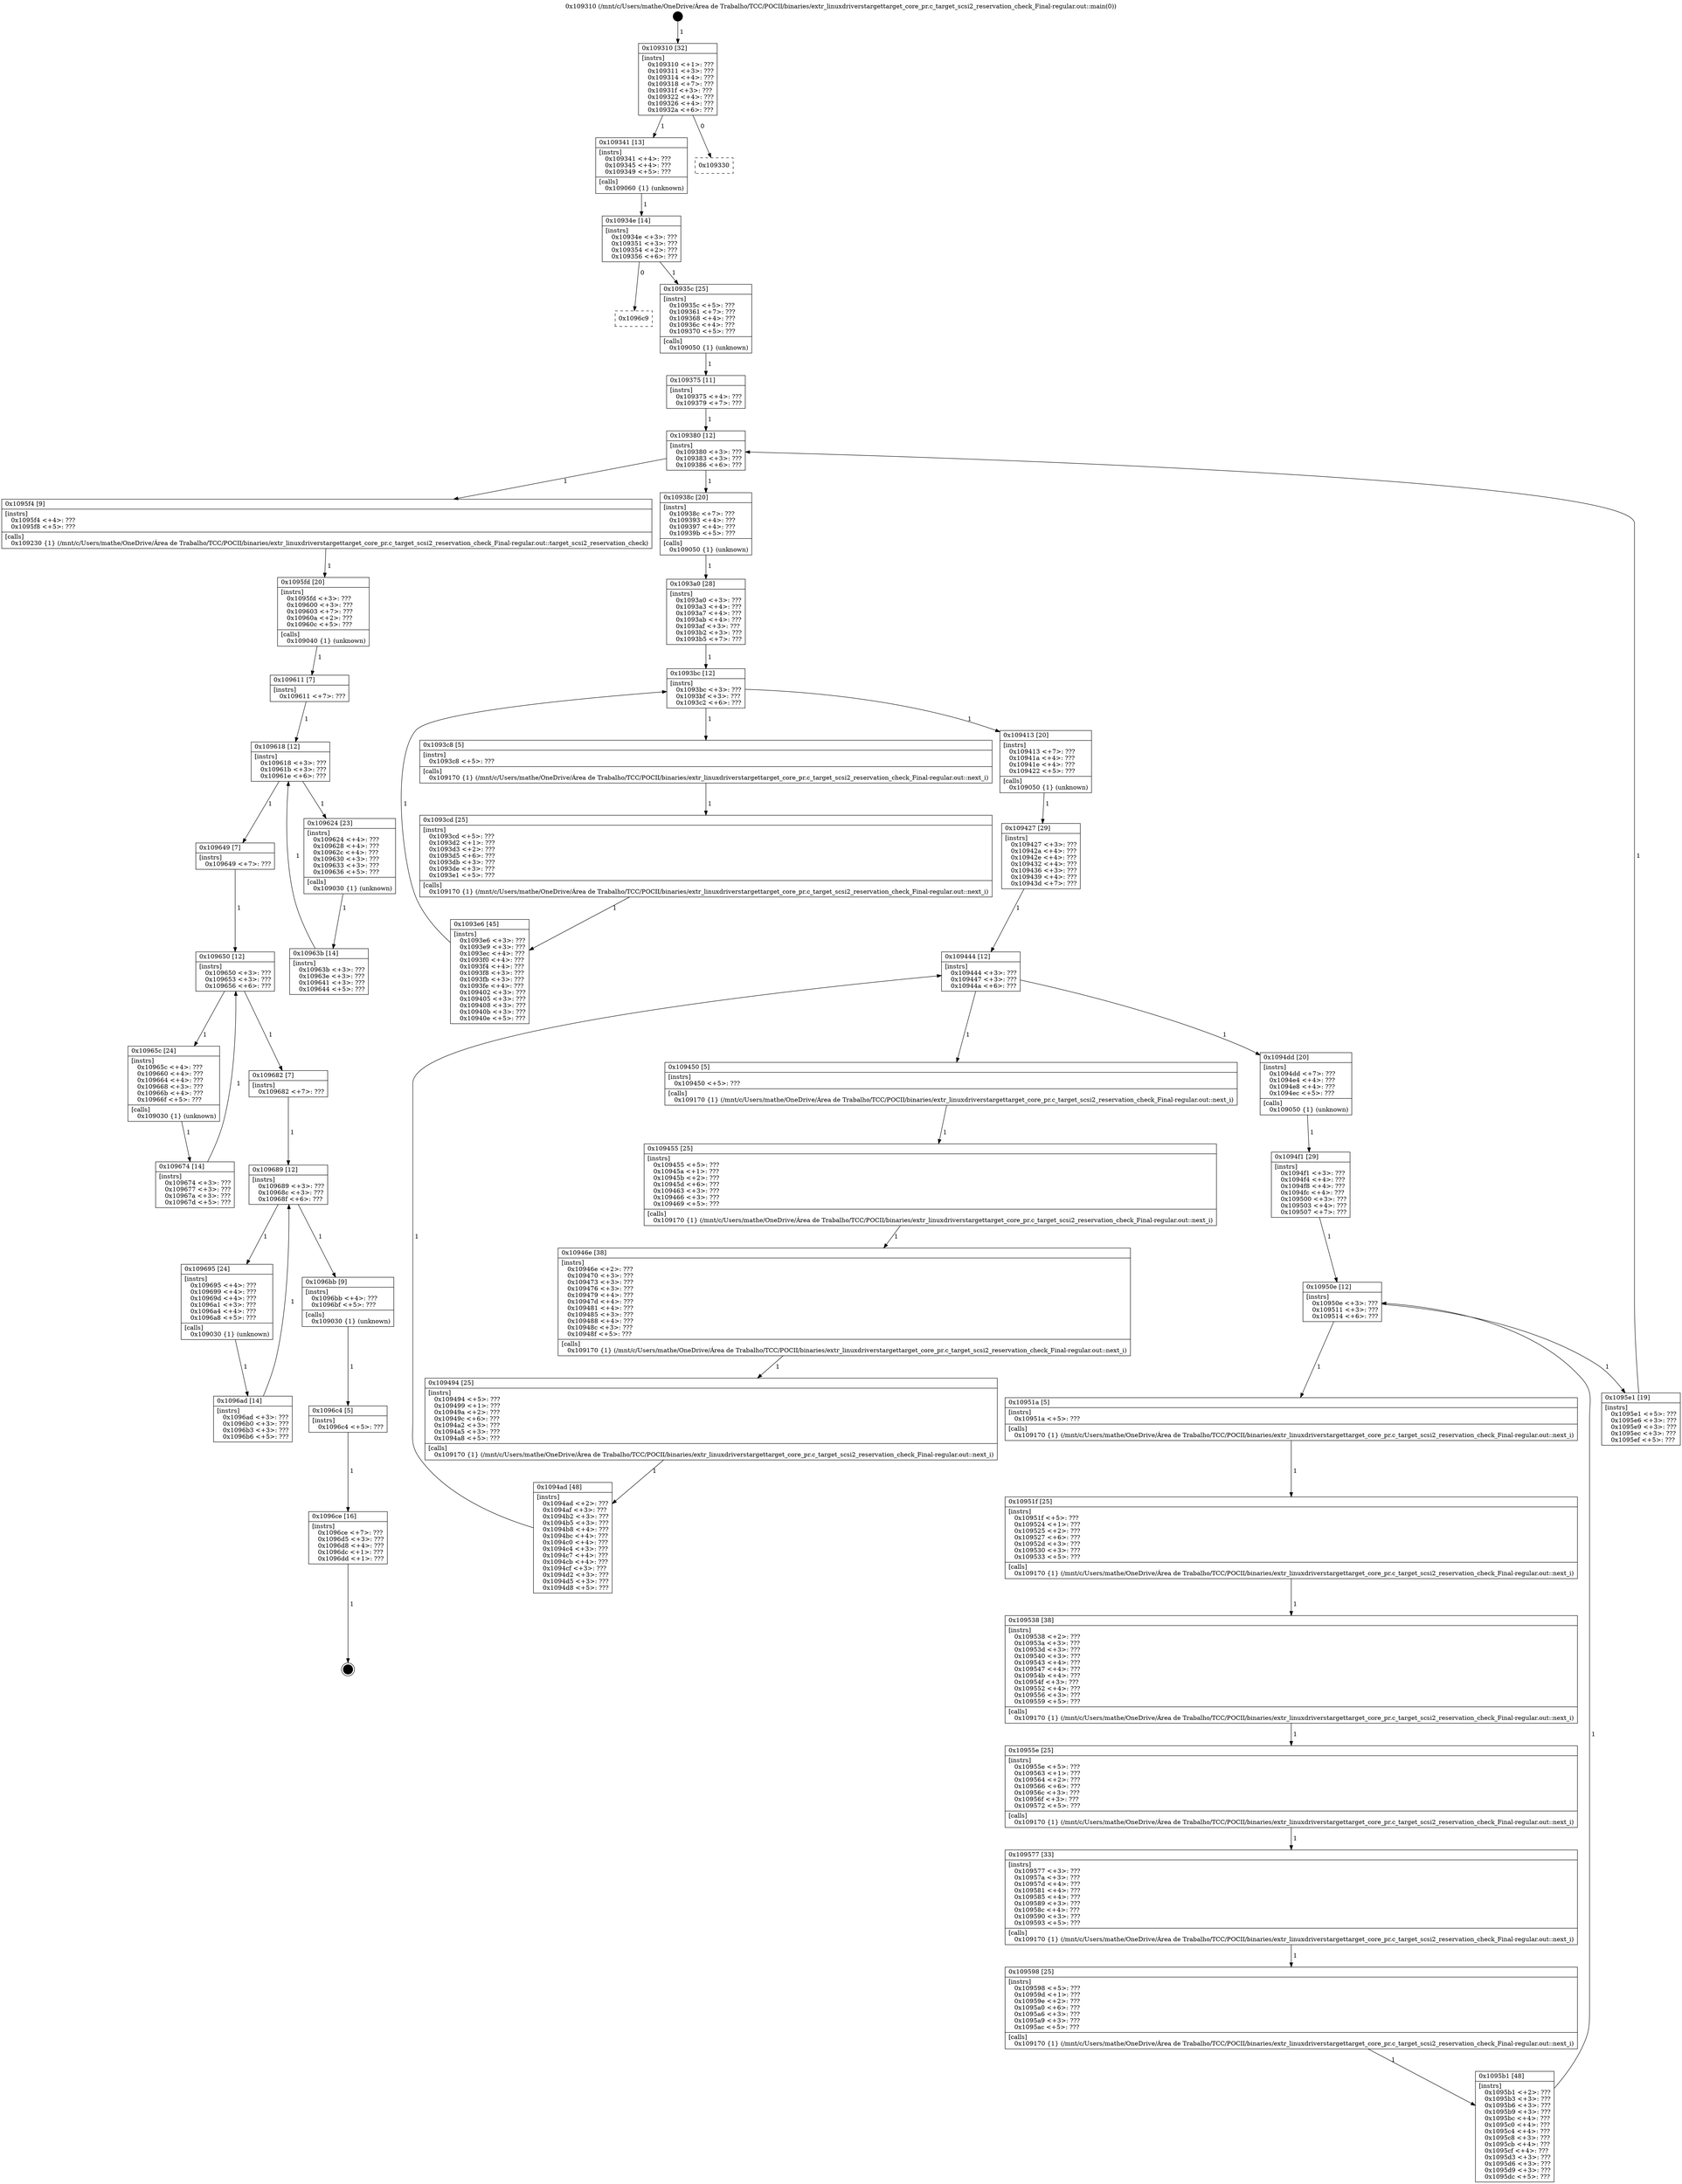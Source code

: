 digraph "0x109310" {
  label = "0x109310 (/mnt/c/Users/mathe/OneDrive/Área de Trabalho/TCC/POCII/binaries/extr_linuxdriverstargettarget_core_pr.c_target_scsi2_reservation_check_Final-regular.out::main(0))"
  labelloc = "t"
  node[shape=record]

  Entry [label="",width=0.3,height=0.3,shape=circle,fillcolor=black,style=filled]
  "0x109310" [label="{
     0x109310 [32]\l
     | [instrs]\l
     &nbsp;&nbsp;0x109310 \<+1\>: ???\l
     &nbsp;&nbsp;0x109311 \<+3\>: ???\l
     &nbsp;&nbsp;0x109314 \<+4\>: ???\l
     &nbsp;&nbsp;0x109318 \<+7\>: ???\l
     &nbsp;&nbsp;0x10931f \<+3\>: ???\l
     &nbsp;&nbsp;0x109322 \<+4\>: ???\l
     &nbsp;&nbsp;0x109326 \<+4\>: ???\l
     &nbsp;&nbsp;0x10932a \<+6\>: ???\l
  }"]
  "0x109341" [label="{
     0x109341 [13]\l
     | [instrs]\l
     &nbsp;&nbsp;0x109341 \<+4\>: ???\l
     &nbsp;&nbsp;0x109345 \<+4\>: ???\l
     &nbsp;&nbsp;0x109349 \<+5\>: ???\l
     | [calls]\l
     &nbsp;&nbsp;0x109060 \{1\} (unknown)\l
  }"]
  "0x109330" [label="{
     0x109330\l
  }", style=dashed]
  "0x10934e" [label="{
     0x10934e [14]\l
     | [instrs]\l
     &nbsp;&nbsp;0x10934e \<+3\>: ???\l
     &nbsp;&nbsp;0x109351 \<+3\>: ???\l
     &nbsp;&nbsp;0x109354 \<+2\>: ???\l
     &nbsp;&nbsp;0x109356 \<+6\>: ???\l
  }"]
  "0x1096c9" [label="{
     0x1096c9\l
  }", style=dashed]
  "0x10935c" [label="{
     0x10935c [25]\l
     | [instrs]\l
     &nbsp;&nbsp;0x10935c \<+5\>: ???\l
     &nbsp;&nbsp;0x109361 \<+7\>: ???\l
     &nbsp;&nbsp;0x109368 \<+4\>: ???\l
     &nbsp;&nbsp;0x10936c \<+4\>: ???\l
     &nbsp;&nbsp;0x109370 \<+5\>: ???\l
     | [calls]\l
     &nbsp;&nbsp;0x109050 \{1\} (unknown)\l
  }"]
  Exit [label="",width=0.3,height=0.3,shape=circle,fillcolor=black,style=filled,peripheries=2]
  "0x109380" [label="{
     0x109380 [12]\l
     | [instrs]\l
     &nbsp;&nbsp;0x109380 \<+3\>: ???\l
     &nbsp;&nbsp;0x109383 \<+3\>: ???\l
     &nbsp;&nbsp;0x109386 \<+6\>: ???\l
  }"]
  "0x1095f4" [label="{
     0x1095f4 [9]\l
     | [instrs]\l
     &nbsp;&nbsp;0x1095f4 \<+4\>: ???\l
     &nbsp;&nbsp;0x1095f8 \<+5\>: ???\l
     | [calls]\l
     &nbsp;&nbsp;0x109230 \{1\} (/mnt/c/Users/mathe/OneDrive/Área de Trabalho/TCC/POCII/binaries/extr_linuxdriverstargettarget_core_pr.c_target_scsi2_reservation_check_Final-regular.out::target_scsi2_reservation_check)\l
  }"]
  "0x10938c" [label="{
     0x10938c [20]\l
     | [instrs]\l
     &nbsp;&nbsp;0x10938c \<+7\>: ???\l
     &nbsp;&nbsp;0x109393 \<+4\>: ???\l
     &nbsp;&nbsp;0x109397 \<+4\>: ???\l
     &nbsp;&nbsp;0x10939b \<+5\>: ???\l
     | [calls]\l
     &nbsp;&nbsp;0x109050 \{1\} (unknown)\l
  }"]
  "0x1093bc" [label="{
     0x1093bc [12]\l
     | [instrs]\l
     &nbsp;&nbsp;0x1093bc \<+3\>: ???\l
     &nbsp;&nbsp;0x1093bf \<+3\>: ???\l
     &nbsp;&nbsp;0x1093c2 \<+6\>: ???\l
  }"]
  "0x109413" [label="{
     0x109413 [20]\l
     | [instrs]\l
     &nbsp;&nbsp;0x109413 \<+7\>: ???\l
     &nbsp;&nbsp;0x10941a \<+4\>: ???\l
     &nbsp;&nbsp;0x10941e \<+4\>: ???\l
     &nbsp;&nbsp;0x109422 \<+5\>: ???\l
     | [calls]\l
     &nbsp;&nbsp;0x109050 \{1\} (unknown)\l
  }"]
  "0x1093c8" [label="{
     0x1093c8 [5]\l
     | [instrs]\l
     &nbsp;&nbsp;0x1093c8 \<+5\>: ???\l
     | [calls]\l
     &nbsp;&nbsp;0x109170 \{1\} (/mnt/c/Users/mathe/OneDrive/Área de Trabalho/TCC/POCII/binaries/extr_linuxdriverstargettarget_core_pr.c_target_scsi2_reservation_check_Final-regular.out::next_i)\l
  }"]
  "0x1093cd" [label="{
     0x1093cd [25]\l
     | [instrs]\l
     &nbsp;&nbsp;0x1093cd \<+5\>: ???\l
     &nbsp;&nbsp;0x1093d2 \<+1\>: ???\l
     &nbsp;&nbsp;0x1093d3 \<+2\>: ???\l
     &nbsp;&nbsp;0x1093d5 \<+6\>: ???\l
     &nbsp;&nbsp;0x1093db \<+3\>: ???\l
     &nbsp;&nbsp;0x1093de \<+3\>: ???\l
     &nbsp;&nbsp;0x1093e1 \<+5\>: ???\l
     | [calls]\l
     &nbsp;&nbsp;0x109170 \{1\} (/mnt/c/Users/mathe/OneDrive/Área de Trabalho/TCC/POCII/binaries/extr_linuxdriverstargettarget_core_pr.c_target_scsi2_reservation_check_Final-regular.out::next_i)\l
  }"]
  "0x1093e6" [label="{
     0x1093e6 [45]\l
     | [instrs]\l
     &nbsp;&nbsp;0x1093e6 \<+3\>: ???\l
     &nbsp;&nbsp;0x1093e9 \<+3\>: ???\l
     &nbsp;&nbsp;0x1093ec \<+4\>: ???\l
     &nbsp;&nbsp;0x1093f0 \<+4\>: ???\l
     &nbsp;&nbsp;0x1093f4 \<+4\>: ???\l
     &nbsp;&nbsp;0x1093f8 \<+3\>: ???\l
     &nbsp;&nbsp;0x1093fb \<+3\>: ???\l
     &nbsp;&nbsp;0x1093fe \<+4\>: ???\l
     &nbsp;&nbsp;0x109402 \<+3\>: ???\l
     &nbsp;&nbsp;0x109405 \<+3\>: ???\l
     &nbsp;&nbsp;0x109408 \<+3\>: ???\l
     &nbsp;&nbsp;0x10940b \<+3\>: ???\l
     &nbsp;&nbsp;0x10940e \<+5\>: ???\l
  }"]
  "0x1093a0" [label="{
     0x1093a0 [28]\l
     | [instrs]\l
     &nbsp;&nbsp;0x1093a0 \<+3\>: ???\l
     &nbsp;&nbsp;0x1093a3 \<+4\>: ???\l
     &nbsp;&nbsp;0x1093a7 \<+4\>: ???\l
     &nbsp;&nbsp;0x1093ab \<+4\>: ???\l
     &nbsp;&nbsp;0x1093af \<+3\>: ???\l
     &nbsp;&nbsp;0x1093b2 \<+3\>: ???\l
     &nbsp;&nbsp;0x1093b5 \<+7\>: ???\l
  }"]
  "0x109444" [label="{
     0x109444 [12]\l
     | [instrs]\l
     &nbsp;&nbsp;0x109444 \<+3\>: ???\l
     &nbsp;&nbsp;0x109447 \<+3\>: ???\l
     &nbsp;&nbsp;0x10944a \<+6\>: ???\l
  }"]
  "0x1094dd" [label="{
     0x1094dd [20]\l
     | [instrs]\l
     &nbsp;&nbsp;0x1094dd \<+7\>: ???\l
     &nbsp;&nbsp;0x1094e4 \<+4\>: ???\l
     &nbsp;&nbsp;0x1094e8 \<+4\>: ???\l
     &nbsp;&nbsp;0x1094ec \<+5\>: ???\l
     | [calls]\l
     &nbsp;&nbsp;0x109050 \{1\} (unknown)\l
  }"]
  "0x109450" [label="{
     0x109450 [5]\l
     | [instrs]\l
     &nbsp;&nbsp;0x109450 \<+5\>: ???\l
     | [calls]\l
     &nbsp;&nbsp;0x109170 \{1\} (/mnt/c/Users/mathe/OneDrive/Área de Trabalho/TCC/POCII/binaries/extr_linuxdriverstargettarget_core_pr.c_target_scsi2_reservation_check_Final-regular.out::next_i)\l
  }"]
  "0x109455" [label="{
     0x109455 [25]\l
     | [instrs]\l
     &nbsp;&nbsp;0x109455 \<+5\>: ???\l
     &nbsp;&nbsp;0x10945a \<+1\>: ???\l
     &nbsp;&nbsp;0x10945b \<+2\>: ???\l
     &nbsp;&nbsp;0x10945d \<+6\>: ???\l
     &nbsp;&nbsp;0x109463 \<+3\>: ???\l
     &nbsp;&nbsp;0x109466 \<+3\>: ???\l
     &nbsp;&nbsp;0x109469 \<+5\>: ???\l
     | [calls]\l
     &nbsp;&nbsp;0x109170 \{1\} (/mnt/c/Users/mathe/OneDrive/Área de Trabalho/TCC/POCII/binaries/extr_linuxdriverstargettarget_core_pr.c_target_scsi2_reservation_check_Final-regular.out::next_i)\l
  }"]
  "0x10946e" [label="{
     0x10946e [38]\l
     | [instrs]\l
     &nbsp;&nbsp;0x10946e \<+2\>: ???\l
     &nbsp;&nbsp;0x109470 \<+3\>: ???\l
     &nbsp;&nbsp;0x109473 \<+3\>: ???\l
     &nbsp;&nbsp;0x109476 \<+3\>: ???\l
     &nbsp;&nbsp;0x109479 \<+4\>: ???\l
     &nbsp;&nbsp;0x10947d \<+4\>: ???\l
     &nbsp;&nbsp;0x109481 \<+4\>: ???\l
     &nbsp;&nbsp;0x109485 \<+3\>: ???\l
     &nbsp;&nbsp;0x109488 \<+4\>: ???\l
     &nbsp;&nbsp;0x10948c \<+3\>: ???\l
     &nbsp;&nbsp;0x10948f \<+5\>: ???\l
     | [calls]\l
     &nbsp;&nbsp;0x109170 \{1\} (/mnt/c/Users/mathe/OneDrive/Área de Trabalho/TCC/POCII/binaries/extr_linuxdriverstargettarget_core_pr.c_target_scsi2_reservation_check_Final-regular.out::next_i)\l
  }"]
  "0x109494" [label="{
     0x109494 [25]\l
     | [instrs]\l
     &nbsp;&nbsp;0x109494 \<+5\>: ???\l
     &nbsp;&nbsp;0x109499 \<+1\>: ???\l
     &nbsp;&nbsp;0x10949a \<+2\>: ???\l
     &nbsp;&nbsp;0x10949c \<+6\>: ???\l
     &nbsp;&nbsp;0x1094a2 \<+3\>: ???\l
     &nbsp;&nbsp;0x1094a5 \<+3\>: ???\l
     &nbsp;&nbsp;0x1094a8 \<+5\>: ???\l
     | [calls]\l
     &nbsp;&nbsp;0x109170 \{1\} (/mnt/c/Users/mathe/OneDrive/Área de Trabalho/TCC/POCII/binaries/extr_linuxdriverstargettarget_core_pr.c_target_scsi2_reservation_check_Final-regular.out::next_i)\l
  }"]
  "0x1094ad" [label="{
     0x1094ad [48]\l
     | [instrs]\l
     &nbsp;&nbsp;0x1094ad \<+2\>: ???\l
     &nbsp;&nbsp;0x1094af \<+3\>: ???\l
     &nbsp;&nbsp;0x1094b2 \<+3\>: ???\l
     &nbsp;&nbsp;0x1094b5 \<+3\>: ???\l
     &nbsp;&nbsp;0x1094b8 \<+4\>: ???\l
     &nbsp;&nbsp;0x1094bc \<+4\>: ???\l
     &nbsp;&nbsp;0x1094c0 \<+4\>: ???\l
     &nbsp;&nbsp;0x1094c4 \<+3\>: ???\l
     &nbsp;&nbsp;0x1094c7 \<+4\>: ???\l
     &nbsp;&nbsp;0x1094cb \<+4\>: ???\l
     &nbsp;&nbsp;0x1094cf \<+3\>: ???\l
     &nbsp;&nbsp;0x1094d2 \<+3\>: ???\l
     &nbsp;&nbsp;0x1094d5 \<+3\>: ???\l
     &nbsp;&nbsp;0x1094d8 \<+5\>: ???\l
  }"]
  "0x109427" [label="{
     0x109427 [29]\l
     | [instrs]\l
     &nbsp;&nbsp;0x109427 \<+3\>: ???\l
     &nbsp;&nbsp;0x10942a \<+4\>: ???\l
     &nbsp;&nbsp;0x10942e \<+4\>: ???\l
     &nbsp;&nbsp;0x109432 \<+4\>: ???\l
     &nbsp;&nbsp;0x109436 \<+3\>: ???\l
     &nbsp;&nbsp;0x109439 \<+4\>: ???\l
     &nbsp;&nbsp;0x10943d \<+7\>: ???\l
  }"]
  "0x10950e" [label="{
     0x10950e [12]\l
     | [instrs]\l
     &nbsp;&nbsp;0x10950e \<+3\>: ???\l
     &nbsp;&nbsp;0x109511 \<+3\>: ???\l
     &nbsp;&nbsp;0x109514 \<+6\>: ???\l
  }"]
  "0x1095e1" [label="{
     0x1095e1 [19]\l
     | [instrs]\l
     &nbsp;&nbsp;0x1095e1 \<+5\>: ???\l
     &nbsp;&nbsp;0x1095e6 \<+3\>: ???\l
     &nbsp;&nbsp;0x1095e9 \<+3\>: ???\l
     &nbsp;&nbsp;0x1095ec \<+3\>: ???\l
     &nbsp;&nbsp;0x1095ef \<+5\>: ???\l
  }"]
  "0x10951a" [label="{
     0x10951a [5]\l
     | [instrs]\l
     &nbsp;&nbsp;0x10951a \<+5\>: ???\l
     | [calls]\l
     &nbsp;&nbsp;0x109170 \{1\} (/mnt/c/Users/mathe/OneDrive/Área de Trabalho/TCC/POCII/binaries/extr_linuxdriverstargettarget_core_pr.c_target_scsi2_reservation_check_Final-regular.out::next_i)\l
  }"]
  "0x10951f" [label="{
     0x10951f [25]\l
     | [instrs]\l
     &nbsp;&nbsp;0x10951f \<+5\>: ???\l
     &nbsp;&nbsp;0x109524 \<+1\>: ???\l
     &nbsp;&nbsp;0x109525 \<+2\>: ???\l
     &nbsp;&nbsp;0x109527 \<+6\>: ???\l
     &nbsp;&nbsp;0x10952d \<+3\>: ???\l
     &nbsp;&nbsp;0x109530 \<+3\>: ???\l
     &nbsp;&nbsp;0x109533 \<+5\>: ???\l
     | [calls]\l
     &nbsp;&nbsp;0x109170 \{1\} (/mnt/c/Users/mathe/OneDrive/Área de Trabalho/TCC/POCII/binaries/extr_linuxdriverstargettarget_core_pr.c_target_scsi2_reservation_check_Final-regular.out::next_i)\l
  }"]
  "0x109538" [label="{
     0x109538 [38]\l
     | [instrs]\l
     &nbsp;&nbsp;0x109538 \<+2\>: ???\l
     &nbsp;&nbsp;0x10953a \<+3\>: ???\l
     &nbsp;&nbsp;0x10953d \<+3\>: ???\l
     &nbsp;&nbsp;0x109540 \<+3\>: ???\l
     &nbsp;&nbsp;0x109543 \<+4\>: ???\l
     &nbsp;&nbsp;0x109547 \<+4\>: ???\l
     &nbsp;&nbsp;0x10954b \<+4\>: ???\l
     &nbsp;&nbsp;0x10954f \<+3\>: ???\l
     &nbsp;&nbsp;0x109552 \<+4\>: ???\l
     &nbsp;&nbsp;0x109556 \<+3\>: ???\l
     &nbsp;&nbsp;0x109559 \<+5\>: ???\l
     | [calls]\l
     &nbsp;&nbsp;0x109170 \{1\} (/mnt/c/Users/mathe/OneDrive/Área de Trabalho/TCC/POCII/binaries/extr_linuxdriverstargettarget_core_pr.c_target_scsi2_reservation_check_Final-regular.out::next_i)\l
  }"]
  "0x10955e" [label="{
     0x10955e [25]\l
     | [instrs]\l
     &nbsp;&nbsp;0x10955e \<+5\>: ???\l
     &nbsp;&nbsp;0x109563 \<+1\>: ???\l
     &nbsp;&nbsp;0x109564 \<+2\>: ???\l
     &nbsp;&nbsp;0x109566 \<+6\>: ???\l
     &nbsp;&nbsp;0x10956c \<+3\>: ???\l
     &nbsp;&nbsp;0x10956f \<+3\>: ???\l
     &nbsp;&nbsp;0x109572 \<+5\>: ???\l
     | [calls]\l
     &nbsp;&nbsp;0x109170 \{1\} (/mnt/c/Users/mathe/OneDrive/Área de Trabalho/TCC/POCII/binaries/extr_linuxdriverstargettarget_core_pr.c_target_scsi2_reservation_check_Final-regular.out::next_i)\l
  }"]
  "0x109577" [label="{
     0x109577 [33]\l
     | [instrs]\l
     &nbsp;&nbsp;0x109577 \<+3\>: ???\l
     &nbsp;&nbsp;0x10957a \<+3\>: ???\l
     &nbsp;&nbsp;0x10957d \<+4\>: ???\l
     &nbsp;&nbsp;0x109581 \<+4\>: ???\l
     &nbsp;&nbsp;0x109585 \<+4\>: ???\l
     &nbsp;&nbsp;0x109589 \<+3\>: ???\l
     &nbsp;&nbsp;0x10958c \<+4\>: ???\l
     &nbsp;&nbsp;0x109590 \<+3\>: ???\l
     &nbsp;&nbsp;0x109593 \<+5\>: ???\l
     | [calls]\l
     &nbsp;&nbsp;0x109170 \{1\} (/mnt/c/Users/mathe/OneDrive/Área de Trabalho/TCC/POCII/binaries/extr_linuxdriverstargettarget_core_pr.c_target_scsi2_reservation_check_Final-regular.out::next_i)\l
  }"]
  "0x109598" [label="{
     0x109598 [25]\l
     | [instrs]\l
     &nbsp;&nbsp;0x109598 \<+5\>: ???\l
     &nbsp;&nbsp;0x10959d \<+1\>: ???\l
     &nbsp;&nbsp;0x10959e \<+2\>: ???\l
     &nbsp;&nbsp;0x1095a0 \<+6\>: ???\l
     &nbsp;&nbsp;0x1095a6 \<+3\>: ???\l
     &nbsp;&nbsp;0x1095a9 \<+3\>: ???\l
     &nbsp;&nbsp;0x1095ac \<+5\>: ???\l
     | [calls]\l
     &nbsp;&nbsp;0x109170 \{1\} (/mnt/c/Users/mathe/OneDrive/Área de Trabalho/TCC/POCII/binaries/extr_linuxdriverstargettarget_core_pr.c_target_scsi2_reservation_check_Final-regular.out::next_i)\l
  }"]
  "0x1095b1" [label="{
     0x1095b1 [48]\l
     | [instrs]\l
     &nbsp;&nbsp;0x1095b1 \<+2\>: ???\l
     &nbsp;&nbsp;0x1095b3 \<+3\>: ???\l
     &nbsp;&nbsp;0x1095b6 \<+3\>: ???\l
     &nbsp;&nbsp;0x1095b9 \<+3\>: ???\l
     &nbsp;&nbsp;0x1095bc \<+4\>: ???\l
     &nbsp;&nbsp;0x1095c0 \<+4\>: ???\l
     &nbsp;&nbsp;0x1095c4 \<+4\>: ???\l
     &nbsp;&nbsp;0x1095c8 \<+3\>: ???\l
     &nbsp;&nbsp;0x1095cb \<+4\>: ???\l
     &nbsp;&nbsp;0x1095cf \<+4\>: ???\l
     &nbsp;&nbsp;0x1095d3 \<+3\>: ???\l
     &nbsp;&nbsp;0x1095d6 \<+3\>: ???\l
     &nbsp;&nbsp;0x1095d9 \<+3\>: ???\l
     &nbsp;&nbsp;0x1095dc \<+5\>: ???\l
  }"]
  "0x1094f1" [label="{
     0x1094f1 [29]\l
     | [instrs]\l
     &nbsp;&nbsp;0x1094f1 \<+3\>: ???\l
     &nbsp;&nbsp;0x1094f4 \<+4\>: ???\l
     &nbsp;&nbsp;0x1094f8 \<+4\>: ???\l
     &nbsp;&nbsp;0x1094fc \<+4\>: ???\l
     &nbsp;&nbsp;0x109500 \<+3\>: ???\l
     &nbsp;&nbsp;0x109503 \<+4\>: ???\l
     &nbsp;&nbsp;0x109507 \<+7\>: ???\l
  }"]
  "0x1096ce" [label="{
     0x1096ce [16]\l
     | [instrs]\l
     &nbsp;&nbsp;0x1096ce \<+7\>: ???\l
     &nbsp;&nbsp;0x1096d5 \<+3\>: ???\l
     &nbsp;&nbsp;0x1096d8 \<+4\>: ???\l
     &nbsp;&nbsp;0x1096dc \<+1\>: ???\l
     &nbsp;&nbsp;0x1096dd \<+1\>: ???\l
  }"]
  "0x109375" [label="{
     0x109375 [11]\l
     | [instrs]\l
     &nbsp;&nbsp;0x109375 \<+4\>: ???\l
     &nbsp;&nbsp;0x109379 \<+7\>: ???\l
  }"]
  "0x1095fd" [label="{
     0x1095fd [20]\l
     | [instrs]\l
     &nbsp;&nbsp;0x1095fd \<+3\>: ???\l
     &nbsp;&nbsp;0x109600 \<+3\>: ???\l
     &nbsp;&nbsp;0x109603 \<+7\>: ???\l
     &nbsp;&nbsp;0x10960a \<+2\>: ???\l
     &nbsp;&nbsp;0x10960c \<+5\>: ???\l
     | [calls]\l
     &nbsp;&nbsp;0x109040 \{1\} (unknown)\l
  }"]
  "0x109618" [label="{
     0x109618 [12]\l
     | [instrs]\l
     &nbsp;&nbsp;0x109618 \<+3\>: ???\l
     &nbsp;&nbsp;0x10961b \<+3\>: ???\l
     &nbsp;&nbsp;0x10961e \<+6\>: ???\l
  }"]
  "0x109650" [label="{
     0x109650 [12]\l
     | [instrs]\l
     &nbsp;&nbsp;0x109650 \<+3\>: ???\l
     &nbsp;&nbsp;0x109653 \<+3\>: ???\l
     &nbsp;&nbsp;0x109656 \<+6\>: ???\l
  }"]
  "0x109624" [label="{
     0x109624 [23]\l
     | [instrs]\l
     &nbsp;&nbsp;0x109624 \<+4\>: ???\l
     &nbsp;&nbsp;0x109628 \<+4\>: ???\l
     &nbsp;&nbsp;0x10962c \<+4\>: ???\l
     &nbsp;&nbsp;0x109630 \<+3\>: ???\l
     &nbsp;&nbsp;0x109633 \<+3\>: ???\l
     &nbsp;&nbsp;0x109636 \<+5\>: ???\l
     | [calls]\l
     &nbsp;&nbsp;0x109030 \{1\} (unknown)\l
  }"]
  "0x10963b" [label="{
     0x10963b [14]\l
     | [instrs]\l
     &nbsp;&nbsp;0x10963b \<+3\>: ???\l
     &nbsp;&nbsp;0x10963e \<+3\>: ???\l
     &nbsp;&nbsp;0x109641 \<+3\>: ???\l
     &nbsp;&nbsp;0x109644 \<+5\>: ???\l
  }"]
  "0x109611" [label="{
     0x109611 [7]\l
     | [instrs]\l
     &nbsp;&nbsp;0x109611 \<+7\>: ???\l
  }"]
  "0x109689" [label="{
     0x109689 [12]\l
     | [instrs]\l
     &nbsp;&nbsp;0x109689 \<+3\>: ???\l
     &nbsp;&nbsp;0x10968c \<+3\>: ???\l
     &nbsp;&nbsp;0x10968f \<+6\>: ???\l
  }"]
  "0x10965c" [label="{
     0x10965c [24]\l
     | [instrs]\l
     &nbsp;&nbsp;0x10965c \<+4\>: ???\l
     &nbsp;&nbsp;0x109660 \<+4\>: ???\l
     &nbsp;&nbsp;0x109664 \<+4\>: ???\l
     &nbsp;&nbsp;0x109668 \<+3\>: ???\l
     &nbsp;&nbsp;0x10966b \<+4\>: ???\l
     &nbsp;&nbsp;0x10966f \<+5\>: ???\l
     | [calls]\l
     &nbsp;&nbsp;0x109030 \{1\} (unknown)\l
  }"]
  "0x109674" [label="{
     0x109674 [14]\l
     | [instrs]\l
     &nbsp;&nbsp;0x109674 \<+3\>: ???\l
     &nbsp;&nbsp;0x109677 \<+3\>: ???\l
     &nbsp;&nbsp;0x10967a \<+3\>: ???\l
     &nbsp;&nbsp;0x10967d \<+5\>: ???\l
  }"]
  "0x109649" [label="{
     0x109649 [7]\l
     | [instrs]\l
     &nbsp;&nbsp;0x109649 \<+7\>: ???\l
  }"]
  "0x1096bb" [label="{
     0x1096bb [9]\l
     | [instrs]\l
     &nbsp;&nbsp;0x1096bb \<+4\>: ???\l
     &nbsp;&nbsp;0x1096bf \<+5\>: ???\l
     | [calls]\l
     &nbsp;&nbsp;0x109030 \{1\} (unknown)\l
  }"]
  "0x109695" [label="{
     0x109695 [24]\l
     | [instrs]\l
     &nbsp;&nbsp;0x109695 \<+4\>: ???\l
     &nbsp;&nbsp;0x109699 \<+4\>: ???\l
     &nbsp;&nbsp;0x10969d \<+4\>: ???\l
     &nbsp;&nbsp;0x1096a1 \<+3\>: ???\l
     &nbsp;&nbsp;0x1096a4 \<+4\>: ???\l
     &nbsp;&nbsp;0x1096a8 \<+5\>: ???\l
     | [calls]\l
     &nbsp;&nbsp;0x109030 \{1\} (unknown)\l
  }"]
  "0x1096ad" [label="{
     0x1096ad [14]\l
     | [instrs]\l
     &nbsp;&nbsp;0x1096ad \<+3\>: ???\l
     &nbsp;&nbsp;0x1096b0 \<+3\>: ???\l
     &nbsp;&nbsp;0x1096b3 \<+3\>: ???\l
     &nbsp;&nbsp;0x1096b6 \<+5\>: ???\l
  }"]
  "0x109682" [label="{
     0x109682 [7]\l
     | [instrs]\l
     &nbsp;&nbsp;0x109682 \<+7\>: ???\l
  }"]
  "0x1096c4" [label="{
     0x1096c4 [5]\l
     | [instrs]\l
     &nbsp;&nbsp;0x1096c4 \<+5\>: ???\l
  }"]
  Entry -> "0x109310" [label=" 1"]
  "0x109310" -> "0x109341" [label=" 1"]
  "0x109310" -> "0x109330" [label=" 0"]
  "0x109341" -> "0x10934e" [label=" 1"]
  "0x10934e" -> "0x1096c9" [label=" 0"]
  "0x10934e" -> "0x10935c" [label=" 1"]
  "0x1096ce" -> Exit [label=" 1"]
  "0x10935c" -> "0x109375" [label=" 1"]
  "0x109380" -> "0x1095f4" [label=" 1"]
  "0x109380" -> "0x10938c" [label=" 1"]
  "0x10938c" -> "0x1093a0" [label=" 1"]
  "0x1093bc" -> "0x109413" [label=" 1"]
  "0x1093bc" -> "0x1093c8" [label=" 1"]
  "0x1093c8" -> "0x1093cd" [label=" 1"]
  "0x1093cd" -> "0x1093e6" [label=" 1"]
  "0x1093a0" -> "0x1093bc" [label=" 1"]
  "0x1093e6" -> "0x1093bc" [label=" 1"]
  "0x109413" -> "0x109427" [label=" 1"]
  "0x109444" -> "0x1094dd" [label=" 1"]
  "0x109444" -> "0x109450" [label=" 1"]
  "0x109450" -> "0x109455" [label=" 1"]
  "0x109455" -> "0x10946e" [label=" 1"]
  "0x10946e" -> "0x109494" [label=" 1"]
  "0x109494" -> "0x1094ad" [label=" 1"]
  "0x109427" -> "0x109444" [label=" 1"]
  "0x1094ad" -> "0x109444" [label=" 1"]
  "0x1094dd" -> "0x1094f1" [label=" 1"]
  "0x10950e" -> "0x1095e1" [label=" 1"]
  "0x10950e" -> "0x10951a" [label=" 1"]
  "0x10951a" -> "0x10951f" [label=" 1"]
  "0x10951f" -> "0x109538" [label=" 1"]
  "0x109538" -> "0x10955e" [label=" 1"]
  "0x10955e" -> "0x109577" [label=" 1"]
  "0x109577" -> "0x109598" [label=" 1"]
  "0x109598" -> "0x1095b1" [label=" 1"]
  "0x1094f1" -> "0x10950e" [label=" 1"]
  "0x1095b1" -> "0x10950e" [label=" 1"]
  "0x1096c4" -> "0x1096ce" [label=" 1"]
  "0x109375" -> "0x109380" [label=" 1"]
  "0x1095e1" -> "0x109380" [label=" 1"]
  "0x1095f4" -> "0x1095fd" [label=" 1"]
  "0x1095fd" -> "0x109611" [label=" 1"]
  "0x109618" -> "0x109649" [label=" 1"]
  "0x109618" -> "0x109624" [label=" 1"]
  "0x109624" -> "0x10963b" [label=" 1"]
  "0x109611" -> "0x109618" [label=" 1"]
  "0x10963b" -> "0x109618" [label=" 1"]
  "0x109650" -> "0x109682" [label=" 1"]
  "0x109650" -> "0x10965c" [label=" 1"]
  "0x10965c" -> "0x109674" [label=" 1"]
  "0x109649" -> "0x109650" [label=" 1"]
  "0x109674" -> "0x109650" [label=" 1"]
  "0x109689" -> "0x1096bb" [label=" 1"]
  "0x109689" -> "0x109695" [label=" 1"]
  "0x109695" -> "0x1096ad" [label=" 1"]
  "0x109682" -> "0x109689" [label=" 1"]
  "0x1096ad" -> "0x109689" [label=" 1"]
  "0x1096bb" -> "0x1096c4" [label=" 1"]
}
